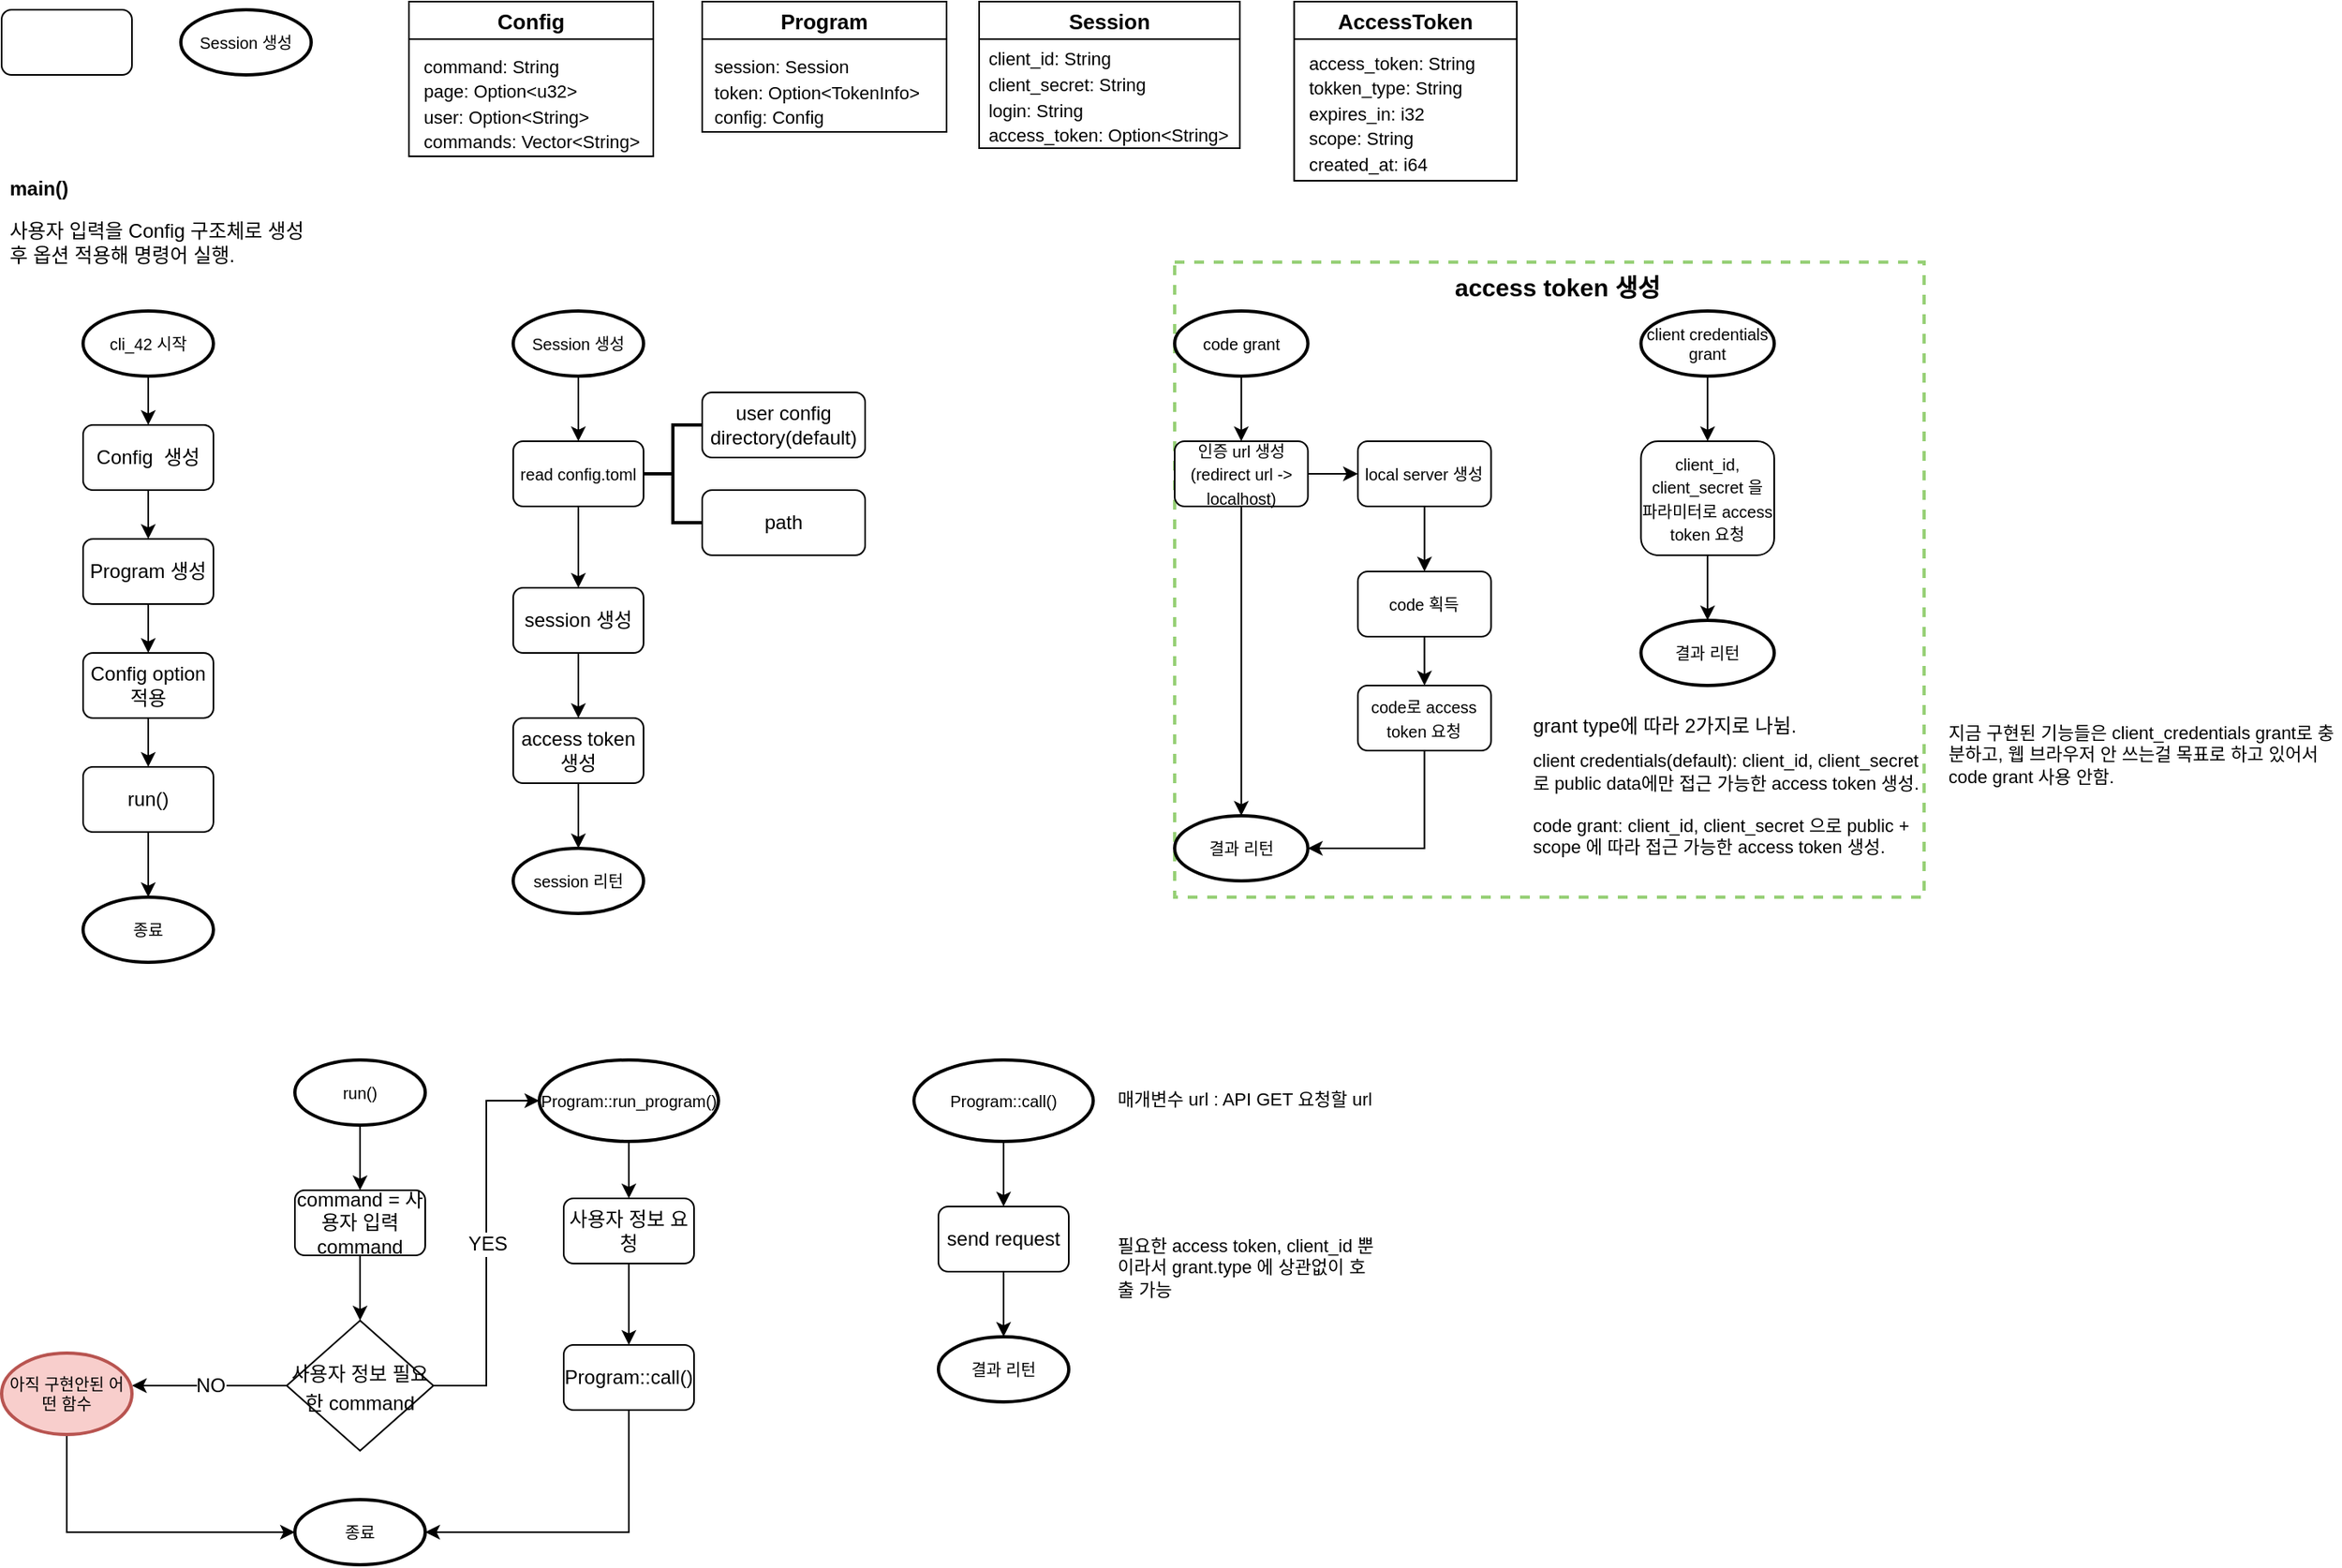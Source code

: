 <mxfile version="16.5.6" type="github">
  <diagram id="rfSWHlRA1yjYHvfrcOm9" name="main">
    <mxGraphModel dx="1425" dy="829" grid="1" gridSize="10" guides="1" tooltips="1" connect="1" arrows="1" fold="1" page="1" pageScale="1" pageWidth="827" pageHeight="1169" math="0" shadow="0">
      <root>
        <mxCell id="0" />
        <mxCell id="1" parent="0" />
        <mxCell id="764dK100W6ZVJjYmW9kR-3" value="" style="rounded=1;whiteSpace=wrap;html=1;" parent="1" vertex="1">
          <mxGeometry x="20" y="15" width="80" height="40" as="geometry" />
        </mxCell>
        <mxCell id="FwEQjmBujWVivrQduoge-21" style="edgeStyle=orthogonalEdgeStyle;rounded=0;orthogonalLoop=1;jettySize=auto;html=1;entryX=0.5;entryY=0;entryDx=0;entryDy=0;" edge="1" parent="1" source="FwEQjmBujWVivrQduoge-1" target="FwEQjmBujWVivrQduoge-14">
          <mxGeometry relative="1" as="geometry" />
        </mxCell>
        <mxCell id="FwEQjmBujWVivrQduoge-1" value="Config &amp;nbsp;생성" style="rounded=1;whiteSpace=wrap;html=1;" vertex="1" parent="1">
          <mxGeometry x="70" y="270" width="80" height="40" as="geometry" />
        </mxCell>
        <mxCell id="FwEQjmBujWVivrQduoge-22" style="edgeStyle=orthogonalEdgeStyle;rounded=0;orthogonalLoop=1;jettySize=auto;html=1;entryX=0.5;entryY=0;entryDx=0;entryDy=0;" edge="1" parent="1" source="FwEQjmBujWVivrQduoge-14" target="FwEQjmBujWVivrQduoge-16">
          <mxGeometry relative="1" as="geometry" />
        </mxCell>
        <mxCell id="FwEQjmBujWVivrQduoge-14" value="Program 생성" style="rounded=1;whiteSpace=wrap;html=1;" vertex="1" parent="1">
          <mxGeometry x="70" y="340" width="80" height="40" as="geometry" />
        </mxCell>
        <mxCell id="FwEQjmBujWVivrQduoge-53" value="" style="edgeStyle=orthogonalEdgeStyle;rounded=0;orthogonalLoop=1;jettySize=auto;html=1;fontSize=11;" edge="1" parent="1" source="FwEQjmBujWVivrQduoge-15" target="FwEQjmBujWVivrQduoge-52">
          <mxGeometry relative="1" as="geometry" />
        </mxCell>
        <mxCell id="FwEQjmBujWVivrQduoge-15" value="run()" style="rounded=1;whiteSpace=wrap;html=1;" vertex="1" parent="1">
          <mxGeometry x="70" y="480" width="80" height="40" as="geometry" />
        </mxCell>
        <mxCell id="FwEQjmBujWVivrQduoge-23" style="edgeStyle=orthogonalEdgeStyle;rounded=0;orthogonalLoop=1;jettySize=auto;html=1;" edge="1" parent="1" source="FwEQjmBujWVivrQduoge-16" target="FwEQjmBujWVivrQduoge-15">
          <mxGeometry relative="1" as="geometry" />
        </mxCell>
        <mxCell id="FwEQjmBujWVivrQduoge-16" value="Config option 적용" style="rounded=1;whiteSpace=wrap;html=1;" vertex="1" parent="1">
          <mxGeometry x="70" y="410" width="80" height="40" as="geometry" />
        </mxCell>
        <mxCell id="FwEQjmBujWVivrQduoge-28" value="&lt;h1 style=&quot;font-size: 12px&quot;&gt;&lt;font style=&quot;font-size: 12px&quot;&gt;main()&lt;/font&gt;&lt;/h1&gt;&lt;p style=&quot;font-size: 12px&quot;&gt;사용자 입력을 Config 구조체로 생성 후 옵션 적용해 명령어 실행.&lt;/p&gt;" style="text;html=1;strokeColor=none;fillColor=none;spacing=5;spacingTop=-20;whiteSpace=wrap;overflow=hidden;rounded=0;fontSize=11;" vertex="1" parent="1">
          <mxGeometry x="20" y="120" width="190" height="60" as="geometry" />
        </mxCell>
        <mxCell id="FwEQjmBujWVivrQduoge-31" value="Config" style="swimlane;fontSize=13;startSize=23;" vertex="1" parent="1">
          <mxGeometry x="270" y="10" width="150" height="95" as="geometry" />
        </mxCell>
        <mxCell id="FwEQjmBujWVivrQduoge-32" value="&lt;div style=&quot;text-align: left&quot;&gt;&lt;span style=&quot;font-size: 11px&quot;&gt;command: String&lt;/span&gt;&lt;/div&gt;&lt;div style=&quot;text-align: left&quot;&gt;&lt;span style=&quot;font-size: 11px&quot;&gt;page: Option&amp;lt;u32&amp;gt;&lt;/span&gt;&lt;/div&gt;&lt;div style=&quot;text-align: left&quot;&gt;&lt;span style=&quot;font-size: 11px&quot;&gt;user: Option&amp;lt;String&amp;gt;&lt;/span&gt;&lt;/div&gt;&lt;div style=&quot;text-align: left&quot;&gt;&lt;span style=&quot;font-size: 11px&quot;&gt;commands: Vector&amp;lt;String&amp;gt;&lt;/span&gt;&lt;/div&gt;&lt;div style=&quot;text-align: left&quot;&gt;&lt;span style=&quot;font-size: 11px&quot;&gt;&lt;br&gt;&lt;/span&gt;&lt;/div&gt;" style="text;html=1;align=center;verticalAlign=middle;resizable=0;points=[];autosize=1;strokeColor=none;fillColor=none;fontSize=13;" vertex="1" parent="FwEQjmBujWVivrQduoge-31">
          <mxGeometry y="25" width="150" height="90" as="geometry" />
        </mxCell>
        <mxCell id="7RItpEJKz6Ty_2nKmxKN-6" style="edgeStyle=orthogonalEdgeStyle;rounded=0;orthogonalLoop=1;jettySize=auto;html=1;fontSize=15;" edge="1" parent="1" source="FwEQjmBujWVivrQduoge-40" target="7RItpEJKz6Ty_2nKmxKN-5">
          <mxGeometry relative="1" as="geometry" />
        </mxCell>
        <mxCell id="FwEQjmBujWVivrQduoge-40" value="session 생성" style="rounded=1;whiteSpace=wrap;html=1;" vertex="1" parent="1">
          <mxGeometry x="334" y="370" width="80" height="40" as="geometry" />
        </mxCell>
        <mxCell id="FwEQjmBujWVivrQduoge-43" value="Program" style="swimlane;fontSize=13;startSize=23;" vertex="1" parent="1">
          <mxGeometry x="450" y="10" width="150" height="80" as="geometry" />
        </mxCell>
        <mxCell id="FwEQjmBujWVivrQduoge-44" value="&lt;div style=&quot;text-align: left&quot;&gt;&lt;span style=&quot;font-size: 11px&quot;&gt;session: Session&lt;/span&gt;&lt;/div&gt;&lt;div style=&quot;text-align: left&quot;&gt;&lt;span style=&quot;font-size: 11px&quot;&gt;token: Option&amp;lt;TokenInfo&amp;gt;&lt;/span&gt;&lt;/div&gt;&lt;div style=&quot;text-align: left&quot;&gt;&lt;span style=&quot;font-size: 11px&quot;&gt;config: Config&lt;/span&gt;&lt;/div&gt;" style="text;html=1;align=center;verticalAlign=middle;resizable=0;points=[];autosize=1;strokeColor=none;fillColor=none;fontSize=13;" vertex="1" parent="FwEQjmBujWVivrQduoge-43">
          <mxGeometry y="25" width="140" height="60" as="geometry" />
        </mxCell>
        <mxCell id="FwEQjmBujWVivrQduoge-45" value="Session" style="swimlane;fontSize=13;startSize=23;" vertex="1" parent="1">
          <mxGeometry x="620" y="10" width="160" height="90" as="geometry" />
        </mxCell>
        <mxCell id="FwEQjmBujWVivrQduoge-46" value="&lt;div style=&quot;text-align: left&quot;&gt;&lt;span style=&quot;font-size: 11px&quot;&gt;client_id: String&lt;/span&gt;&lt;/div&gt;&lt;div style=&quot;text-align: left&quot;&gt;&lt;span style=&quot;font-size: 11px&quot;&gt;client_secret: String&lt;/span&gt;&lt;/div&gt;&lt;div style=&quot;text-align: left&quot;&gt;&lt;span style=&quot;font-size: 11px&quot;&gt;login: String&lt;/span&gt;&lt;/div&gt;&lt;div style=&quot;text-align: left&quot;&gt;&lt;span style=&quot;font-size: 11px&quot;&gt;access_token: Option&amp;lt;String&amp;gt;&lt;/span&gt;&lt;/div&gt;" style="text;html=1;align=center;verticalAlign=middle;resizable=0;points=[];autosize=1;strokeColor=none;fillColor=none;fontSize=13;" vertex="1" parent="FwEQjmBujWVivrQduoge-45">
          <mxGeometry x="-1" y="23" width="160" height="70" as="geometry" />
        </mxCell>
        <mxCell id="FwEQjmBujWVivrQduoge-61" style="edgeStyle=orthogonalEdgeStyle;rounded=0;orthogonalLoop=1;jettySize=auto;html=1;fontSize=11;" edge="1" parent="1" source="FwEQjmBujWVivrQduoge-49" target="FwEQjmBujWVivrQduoge-39">
          <mxGeometry relative="1" as="geometry" />
        </mxCell>
        <mxCell id="FwEQjmBujWVivrQduoge-49" value="&lt;font size=&quot;1&quot;&gt;Session 생성&lt;/font&gt;" style="strokeWidth=2;html=1;shape=mxgraph.flowchart.start_1;whiteSpace=wrap;fontSize=10;" vertex="1" parent="1">
          <mxGeometry x="334" y="200" width="80" height="40" as="geometry" />
        </mxCell>
        <mxCell id="FwEQjmBujWVivrQduoge-51" style="edgeStyle=orthogonalEdgeStyle;rounded=0;orthogonalLoop=1;jettySize=auto;html=1;entryX=0.5;entryY=0;entryDx=0;entryDy=0;fontSize=11;" edge="1" parent="1" source="FwEQjmBujWVivrQduoge-50" target="FwEQjmBujWVivrQduoge-1">
          <mxGeometry relative="1" as="geometry" />
        </mxCell>
        <mxCell id="FwEQjmBujWVivrQduoge-50" value="&lt;font size=&quot;1&quot;&gt;cli_42 시작&lt;/font&gt;" style="strokeWidth=2;html=1;shape=mxgraph.flowchart.start_1;whiteSpace=wrap;fontSize=10;" vertex="1" parent="1">
          <mxGeometry x="70" y="200" width="80" height="40" as="geometry" />
        </mxCell>
        <mxCell id="FwEQjmBujWVivrQduoge-52" value="&lt;font size=&quot;1&quot;&gt;종료&lt;/font&gt;" style="strokeWidth=2;html=1;shape=mxgraph.flowchart.start_1;whiteSpace=wrap;fontSize=10;" vertex="1" parent="1">
          <mxGeometry x="70" y="560" width="80" height="40" as="geometry" />
        </mxCell>
        <mxCell id="FwEQjmBujWVivrQduoge-54" value="&lt;font size=&quot;1&quot;&gt;Session 생성&lt;/font&gt;" style="strokeWidth=2;html=1;shape=mxgraph.flowchart.start_1;whiteSpace=wrap;fontSize=10;" vertex="1" parent="1">
          <mxGeometry x="130" y="15" width="80" height="40" as="geometry" />
        </mxCell>
        <mxCell id="7RItpEJKz6Ty_2nKmxKN-20" style="edgeStyle=orthogonalEdgeStyle;rounded=0;orthogonalLoop=1;jettySize=auto;html=1;fontSize=12;" edge="1" parent="1" source="FwEQjmBujWVivrQduoge-56" target="7RItpEJKz6Ty_2nKmxKN-10">
          <mxGeometry relative="1" as="geometry" />
        </mxCell>
        <mxCell id="FwEQjmBujWVivrQduoge-56" value="&lt;font size=&quot;1&quot;&gt;run()&lt;/font&gt;" style="strokeWidth=2;html=1;shape=mxgraph.flowchart.start_1;whiteSpace=wrap;fontSize=10;" vertex="1" parent="1">
          <mxGeometry x="200" y="660" width="80" height="40" as="geometry" />
        </mxCell>
        <mxCell id="FwEQjmBujWVivrQduoge-60" value="" style="group" vertex="1" connectable="0" parent="1">
          <mxGeometry x="334" y="250" width="216" height="100" as="geometry" />
        </mxCell>
        <mxCell id="FwEQjmBujWVivrQduoge-39" value="&lt;font style=&quot;font-size: 10px&quot;&gt;read config.toml&lt;/font&gt;" style="rounded=1;whiteSpace=wrap;html=1;" vertex="1" parent="FwEQjmBujWVivrQduoge-60">
          <mxGeometry y="30" width="80" height="40" as="geometry" />
        </mxCell>
        <mxCell id="FwEQjmBujWVivrQduoge-57" value="" style="strokeWidth=2;html=1;shape=mxgraph.flowchart.annotation_2;align=left;labelPosition=right;pointerEvents=1;fontSize=11;" vertex="1" parent="FwEQjmBujWVivrQduoge-60">
          <mxGeometry x="80" y="20" width="36" height="60" as="geometry" />
        </mxCell>
        <mxCell id="FwEQjmBujWVivrQduoge-58" value="user config directory(default)" style="rounded=1;whiteSpace=wrap;html=1;" vertex="1" parent="FwEQjmBujWVivrQduoge-60">
          <mxGeometry x="116" width="100" height="40" as="geometry" />
        </mxCell>
        <mxCell id="FwEQjmBujWVivrQduoge-59" value="path" style="rounded=1;whiteSpace=wrap;html=1;" vertex="1" parent="FwEQjmBujWVivrQduoge-60">
          <mxGeometry x="116" y="60" width="100" height="40" as="geometry" />
        </mxCell>
        <mxCell id="FwEQjmBujWVivrQduoge-62" style="edgeStyle=orthogonalEdgeStyle;rounded=0;orthogonalLoop=1;jettySize=auto;html=1;entryX=0.5;entryY=0;entryDx=0;entryDy=0;fontSize=11;" edge="1" parent="1" source="FwEQjmBujWVivrQduoge-39" target="FwEQjmBujWVivrQduoge-40">
          <mxGeometry relative="1" as="geometry" />
        </mxCell>
        <mxCell id="FwEQjmBujWVivrQduoge-105" value="" style="group;strokeColor=#97D077;dashed=1;strokeWidth=2;" vertex="1" connectable="0" parent="1">
          <mxGeometry x="740" y="170" width="460" height="390" as="geometry" />
        </mxCell>
        <mxCell id="FwEQjmBujWVivrQduoge-99" value="" style="group;strokeColor=none;strokeWidth=2;rounded=0;fillColor=none;perimeterSpacing=0;glass=0;sketch=0;shadow=0;" vertex="1" connectable="0" parent="FwEQjmBujWVivrQduoge-105">
          <mxGeometry y="30" width="460" height="360" as="geometry" />
        </mxCell>
        <mxCell id="FwEQjmBujWVivrQduoge-63" value="&lt;font size=&quot;1&quot;&gt;code grant&lt;/font&gt;" style="strokeWidth=2;html=1;shape=mxgraph.flowchart.start_1;whiteSpace=wrap;fontSize=10;" vertex="1" parent="FwEQjmBujWVivrQduoge-99">
          <mxGeometry width="81.778" height="40" as="geometry" />
        </mxCell>
        <mxCell id="FwEQjmBujWVivrQduoge-64" value="&lt;font size=&quot;1&quot;&gt;인증 url 생성&lt;br&gt;(redirect url -&amp;gt; localhost)&lt;br&gt;&lt;/font&gt;" style="rounded=1;whiteSpace=wrap;html=1;" vertex="1" parent="FwEQjmBujWVivrQduoge-99">
          <mxGeometry y="80" width="81.778" height="40" as="geometry" />
        </mxCell>
        <mxCell id="FwEQjmBujWVivrQduoge-67" style="edgeStyle=orthogonalEdgeStyle;rounded=0;orthogonalLoop=1;jettySize=auto;html=1;fontSize=11;" edge="1" parent="FwEQjmBujWVivrQduoge-99" source="FwEQjmBujWVivrQduoge-63" target="FwEQjmBujWVivrQduoge-64">
          <mxGeometry relative="1" as="geometry" />
        </mxCell>
        <mxCell id="FwEQjmBujWVivrQduoge-65" value="&lt;font size=&quot;1&quot;&gt;local server 생성&lt;br&gt;&lt;/font&gt;" style="rounded=1;whiteSpace=wrap;html=1;" vertex="1" parent="FwEQjmBujWVivrQduoge-99">
          <mxGeometry x="112.444" y="80" width="81.778" height="40" as="geometry" />
        </mxCell>
        <mxCell id="FwEQjmBujWVivrQduoge-66" style="edgeStyle=orthogonalEdgeStyle;rounded=0;orthogonalLoop=1;jettySize=auto;html=1;fontSize=11;" edge="1" parent="FwEQjmBujWVivrQduoge-99" source="FwEQjmBujWVivrQduoge-64" target="FwEQjmBujWVivrQduoge-65">
          <mxGeometry relative="1" as="geometry" />
        </mxCell>
        <mxCell id="FwEQjmBujWVivrQduoge-70" value="&lt;font size=&quot;1&quot;&gt;결과 리턴&lt;/font&gt;" style="strokeWidth=2;html=1;shape=mxgraph.flowchart.start_1;whiteSpace=wrap;fontSize=10;" vertex="1" parent="FwEQjmBujWVivrQduoge-99">
          <mxGeometry y="310" width="81.778" height="40" as="geometry" />
        </mxCell>
        <mxCell id="FwEQjmBujWVivrQduoge-71" style="edgeStyle=orthogonalEdgeStyle;rounded=0;orthogonalLoop=1;jettySize=auto;html=1;fontSize=11;" edge="1" parent="FwEQjmBujWVivrQduoge-99" source="FwEQjmBujWVivrQduoge-64" target="FwEQjmBujWVivrQduoge-70">
          <mxGeometry relative="1" as="geometry" />
        </mxCell>
        <mxCell id="FwEQjmBujWVivrQduoge-87" value="&lt;font size=&quot;1&quot;&gt;code 획득&lt;br&gt;&lt;/font&gt;" style="rounded=1;whiteSpace=wrap;html=1;" vertex="1" parent="FwEQjmBujWVivrQduoge-99">
          <mxGeometry x="112.444" y="160" width="81.778" height="40" as="geometry" />
        </mxCell>
        <mxCell id="FwEQjmBujWVivrQduoge-91" style="edgeStyle=orthogonalEdgeStyle;rounded=0;orthogonalLoop=1;jettySize=auto;html=1;fontSize=11;" edge="1" parent="FwEQjmBujWVivrQduoge-99" source="FwEQjmBujWVivrQduoge-65" target="FwEQjmBujWVivrQduoge-87">
          <mxGeometry relative="1" as="geometry" />
        </mxCell>
        <mxCell id="FwEQjmBujWVivrQduoge-93" style="edgeStyle=orthogonalEdgeStyle;rounded=0;orthogonalLoop=1;jettySize=auto;html=1;entryX=1;entryY=0.5;entryDx=0;entryDy=0;entryPerimeter=0;fontSize=11;" edge="1" parent="FwEQjmBujWVivrQduoge-99" source="FwEQjmBujWVivrQduoge-88" target="FwEQjmBujWVivrQduoge-70">
          <mxGeometry relative="1" as="geometry">
            <Array as="points">
              <mxPoint x="153.333" y="330" />
            </Array>
          </mxGeometry>
        </mxCell>
        <mxCell id="FwEQjmBujWVivrQduoge-88" value="&lt;font size=&quot;1&quot;&gt;code로 access token 요청&lt;br&gt;&lt;/font&gt;" style="rounded=1;whiteSpace=wrap;html=1;" vertex="1" parent="FwEQjmBujWVivrQduoge-99">
          <mxGeometry x="112.444" y="230.0" width="81.778" height="40" as="geometry" />
        </mxCell>
        <mxCell id="FwEQjmBujWVivrQduoge-92" style="edgeStyle=orthogonalEdgeStyle;rounded=0;orthogonalLoop=1;jettySize=auto;html=1;entryX=0.5;entryY=0;entryDx=0;entryDy=0;fontSize=11;" edge="1" parent="FwEQjmBujWVivrQduoge-99" source="FwEQjmBujWVivrQduoge-87" target="FwEQjmBujWVivrQduoge-88">
          <mxGeometry relative="1" as="geometry" />
        </mxCell>
        <mxCell id="FwEQjmBujWVivrQduoge-94" value="&lt;font size=&quot;1&quot;&gt;client credentials grant&lt;/font&gt;" style="strokeWidth=2;html=1;shape=mxgraph.flowchart.start_1;whiteSpace=wrap;fontSize=10;" vertex="1" parent="FwEQjmBujWVivrQduoge-99">
          <mxGeometry x="286.222" width="81.778" height="40" as="geometry" />
        </mxCell>
        <mxCell id="FwEQjmBujWVivrQduoge-95" value="&lt;font size=&quot;1&quot;&gt;client_id, client_secret 을 파라미터로 access token 요청&lt;br&gt;&lt;/font&gt;" style="rounded=1;whiteSpace=wrap;html=1;" vertex="1" parent="FwEQjmBujWVivrQduoge-99">
          <mxGeometry x="286.222" y="80" width="81.778" height="70" as="geometry" />
        </mxCell>
        <mxCell id="FwEQjmBujWVivrQduoge-97" style="edgeStyle=orthogonalEdgeStyle;rounded=0;orthogonalLoop=1;jettySize=auto;html=1;fontSize=11;" edge="1" parent="FwEQjmBujWVivrQduoge-99" source="FwEQjmBujWVivrQduoge-94" target="FwEQjmBujWVivrQduoge-95">
          <mxGeometry relative="1" as="geometry" />
        </mxCell>
        <mxCell id="FwEQjmBujWVivrQduoge-96" value="&lt;font size=&quot;1&quot;&gt;결과 리턴&lt;/font&gt;" style="strokeWidth=2;html=1;shape=mxgraph.flowchart.start_1;whiteSpace=wrap;fontSize=10;" vertex="1" parent="FwEQjmBujWVivrQduoge-99">
          <mxGeometry x="286.222" y="190" width="81.778" height="40" as="geometry" />
        </mxCell>
        <mxCell id="FwEQjmBujWVivrQduoge-98" style="edgeStyle=orthogonalEdgeStyle;rounded=0;orthogonalLoop=1;jettySize=auto;html=1;entryX=0.5;entryY=0;entryDx=0;entryDy=0;entryPerimeter=0;fontSize=11;" edge="1" parent="FwEQjmBujWVivrQduoge-99" source="FwEQjmBujWVivrQduoge-95" target="FwEQjmBujWVivrQduoge-96">
          <mxGeometry relative="1" as="geometry" />
        </mxCell>
        <mxCell id="FwEQjmBujWVivrQduoge-41" value="&lt;h1 style=&quot;font-size: 12px&quot;&gt;&lt;span style=&quot;font-weight: normal&quot;&gt;grant type에 따라 2가지로 나뉨.&lt;/span&gt;&lt;/h1&gt;&lt;div&gt;client credentials(default): client_id, client_secret로 public data에만 접근 가능한 access token 생성.&lt;/div&gt;&lt;div&gt;&lt;br&gt;&lt;/div&gt;&lt;div&gt;code grant: client_id, client_secret 으로 public + scope 에 따라 접근 가능한 access token 생성.&amp;nbsp;&lt;/div&gt;" style="text;html=1;strokeColor=none;fillColor=none;spacing=5;spacingTop=-20;whiteSpace=wrap;overflow=hidden;rounded=0;fontSize=11;" vertex="1" parent="FwEQjmBujWVivrQduoge-99">
          <mxGeometry x="214.667" y="250.0" width="245.333" height="110" as="geometry" />
        </mxCell>
        <mxCell id="FwEQjmBujWVivrQduoge-104" value="&lt;b&gt;&lt;font style=&quot;font-size: 15px&quot;&gt;access token 생성&lt;/font&gt;&lt;/b&gt;" style="text;html=1;strokeColor=none;fillColor=none;align=center;verticalAlign=middle;whiteSpace=wrap;rounded=0;shadow=0;glass=0;sketch=0;fontSize=11;" vertex="1" parent="FwEQjmBujWVivrQduoge-105">
          <mxGeometry x="170" width="130" height="30" as="geometry" />
        </mxCell>
        <mxCell id="7RItpEJKz6Ty_2nKmxKN-2" value="AccessToken" style="swimlane;fontSize=13;startSize=23;" vertex="1" parent="1">
          <mxGeometry x="813.33" y="10" width="136.67" height="110" as="geometry" />
        </mxCell>
        <mxCell id="7RItpEJKz6Ty_2nKmxKN-3" value="&lt;div style=&quot;text-align: left&quot;&gt;&lt;span style=&quot;font-size: 11px&quot;&gt;access_token: String&lt;/span&gt;&lt;/div&gt;&lt;div style=&quot;text-align: left&quot;&gt;&lt;span style=&quot;font-size: 11px&quot;&gt;tokken_type: String&lt;/span&gt;&lt;/div&gt;&lt;div style=&quot;text-align: left&quot;&gt;&lt;span style=&quot;font-size: 11px&quot;&gt;expires_in: i32&lt;/span&gt;&lt;/div&gt;&lt;div style=&quot;text-align: left&quot;&gt;&lt;span style=&quot;font-size: 11px&quot;&gt;scope: String&lt;/span&gt;&lt;/div&gt;&lt;div style=&quot;text-align: left&quot;&gt;&lt;span style=&quot;font-size: 11px&quot;&gt;created_at: i64&lt;/span&gt;&lt;/div&gt;" style="text;html=1;align=center;verticalAlign=middle;resizable=0;points=[];autosize=1;strokeColor=none;fillColor=none;fontSize=13;" vertex="1" parent="7RItpEJKz6Ty_2nKmxKN-2">
          <mxGeometry y="23" width="120" height="90" as="geometry" />
        </mxCell>
        <mxCell id="7RItpEJKz6Ty_2nKmxKN-9" style="edgeStyle=orthogonalEdgeStyle;rounded=0;orthogonalLoop=1;jettySize=auto;html=1;fontSize=15;" edge="1" parent="1" source="7RItpEJKz6Ty_2nKmxKN-5" target="7RItpEJKz6Ty_2nKmxKN-8">
          <mxGeometry relative="1" as="geometry" />
        </mxCell>
        <mxCell id="7RItpEJKz6Ty_2nKmxKN-5" value="access token 생성" style="rounded=1;whiteSpace=wrap;html=1;" vertex="1" parent="1">
          <mxGeometry x="334" y="450" width="80" height="40" as="geometry" />
        </mxCell>
        <mxCell id="7RItpEJKz6Ty_2nKmxKN-8" value="&lt;font size=&quot;1&quot;&gt;session 리턴&lt;/font&gt;" style="strokeWidth=2;html=1;shape=mxgraph.flowchart.start_1;whiteSpace=wrap;fontSize=10;" vertex="1" parent="1">
          <mxGeometry x="334" y="530" width="80" height="40" as="geometry" />
        </mxCell>
        <mxCell id="7RItpEJKz6Ty_2nKmxKN-21" style="edgeStyle=orthogonalEdgeStyle;rounded=0;orthogonalLoop=1;jettySize=auto;html=1;entryX=0.5;entryY=0;entryDx=0;entryDy=0;entryPerimeter=0;fontSize=12;" edge="1" parent="1" source="7RItpEJKz6Ty_2nKmxKN-10" target="7RItpEJKz6Ty_2nKmxKN-15">
          <mxGeometry relative="1" as="geometry" />
        </mxCell>
        <mxCell id="7RItpEJKz6Ty_2nKmxKN-10" value="command = 사용자 입력 command" style="rounded=1;whiteSpace=wrap;html=1;" vertex="1" parent="1">
          <mxGeometry x="200" y="740" width="80" height="40" as="geometry" />
        </mxCell>
        <mxCell id="7RItpEJKz6Ty_2nKmxKN-38" style="edgeStyle=orthogonalEdgeStyle;rounded=0;orthogonalLoop=1;jettySize=auto;html=1;fontSize=12;" edge="1" parent="1" source="7RItpEJKz6Ty_2nKmxKN-12" target="7RItpEJKz6Ty_2nKmxKN-29">
          <mxGeometry relative="1" as="geometry" />
        </mxCell>
        <mxCell id="7RItpEJKz6Ty_2nKmxKN-12" value="&lt;font size=&quot;1&quot;&gt;Program::run_program()&lt;/font&gt;" style="strokeWidth=2;html=1;shape=mxgraph.flowchart.start_1;whiteSpace=wrap;fontSize=10;" vertex="1" parent="1">
          <mxGeometry x="350" y="660" width="110" height="50" as="geometry" />
        </mxCell>
        <mxCell id="7RItpEJKz6Ty_2nKmxKN-19" value="YES" style="edgeStyle=orthogonalEdgeStyle;rounded=0;orthogonalLoop=1;jettySize=auto;html=1;entryX=0;entryY=0.5;entryDx=0;entryDy=0;entryPerimeter=0;fontSize=12;" edge="1" parent="1" source="7RItpEJKz6Ty_2nKmxKN-15" target="7RItpEJKz6Ty_2nKmxKN-12">
          <mxGeometry relative="1" as="geometry" />
        </mxCell>
        <mxCell id="7RItpEJKz6Ty_2nKmxKN-23" value="NO" style="edgeStyle=orthogonalEdgeStyle;rounded=0;orthogonalLoop=1;jettySize=auto;html=1;fontSize=12;" edge="1" parent="1" source="7RItpEJKz6Ty_2nKmxKN-15">
          <mxGeometry relative="1" as="geometry">
            <mxPoint x="100" y="860.0" as="targetPoint" />
          </mxGeometry>
        </mxCell>
        <mxCell id="7RItpEJKz6Ty_2nKmxKN-15" value="&lt;span style=&quot;font-size: 12px&quot;&gt;사용자 정보 필요한 command&lt;/span&gt;" style="strokeWidth=1;html=1;shape=mxgraph.flowchart.decision;whiteSpace=wrap;rounded=0;shadow=0;glass=0;sketch=0;fontSize=15;fillColor=none;" vertex="1" parent="1">
          <mxGeometry x="195" y="820" width="90" height="80" as="geometry" />
        </mxCell>
        <mxCell id="7RItpEJKz6Ty_2nKmxKN-24" value="&lt;font size=&quot;1&quot;&gt;종료&lt;/font&gt;" style="strokeWidth=2;html=1;shape=mxgraph.flowchart.start_1;whiteSpace=wrap;fontSize=10;" vertex="1" parent="1">
          <mxGeometry x="200" y="930" width="80" height="40" as="geometry" />
        </mxCell>
        <mxCell id="7RItpEJKz6Ty_2nKmxKN-39" style="edgeStyle=orthogonalEdgeStyle;rounded=0;orthogonalLoop=1;jettySize=auto;html=1;fontSize=12;" edge="1" parent="1" source="7RItpEJKz6Ty_2nKmxKN-29" target="7RItpEJKz6Ty_2nKmxKN-37">
          <mxGeometry relative="1" as="geometry" />
        </mxCell>
        <mxCell id="7RItpEJKz6Ty_2nKmxKN-29" value="사용자 정보 요청" style="rounded=1;whiteSpace=wrap;html=1;" vertex="1" parent="1">
          <mxGeometry x="365" y="745" width="80" height="40" as="geometry" />
        </mxCell>
        <mxCell id="7RItpEJKz6Ty_2nKmxKN-32" value="&lt;br&gt;지금 구현된 기능들은 client_credentials grant로 충분하고, 웹 브라우저 안 쓰는걸 목표로 하고 있어서 code grant 사용 안함." style="text;html=1;strokeColor=none;fillColor=none;spacing=5;spacingTop=-20;whiteSpace=wrap;overflow=hidden;rounded=0;fontSize=11;" vertex="1" parent="1">
          <mxGeometry x="1210" y="450" width="245.33" height="50" as="geometry" />
        </mxCell>
        <mxCell id="7RItpEJKz6Ty_2nKmxKN-36" style="edgeStyle=orthogonalEdgeStyle;rounded=0;orthogonalLoop=1;jettySize=auto;html=1;fontSize=12;entryX=0;entryY=0.5;entryDx=0;entryDy=0;entryPerimeter=0;" edge="1" parent="1" source="7RItpEJKz6Ty_2nKmxKN-35" target="7RItpEJKz6Ty_2nKmxKN-24">
          <mxGeometry relative="1" as="geometry">
            <mxPoint x="60" y="1040.0" as="targetPoint" />
            <Array as="points">
              <mxPoint x="60" y="950" />
            </Array>
          </mxGeometry>
        </mxCell>
        <mxCell id="7RItpEJKz6Ty_2nKmxKN-35" value="&lt;font size=&quot;1&quot;&gt;아직 구현안된 어떤 함수&lt;/font&gt;" style="strokeWidth=2;html=1;shape=mxgraph.flowchart.start_1;whiteSpace=wrap;fontSize=10;fillColor=#f8cecc;strokeColor=#b85450;" vertex="1" parent="1">
          <mxGeometry x="20" y="840" width="80" height="50" as="geometry" />
        </mxCell>
        <mxCell id="7RItpEJKz6Ty_2nKmxKN-40" style="edgeStyle=orthogonalEdgeStyle;rounded=0;orthogonalLoop=1;jettySize=auto;html=1;entryX=1;entryY=0.5;entryDx=0;entryDy=0;entryPerimeter=0;fontSize=12;" edge="1" parent="1" source="7RItpEJKz6Ty_2nKmxKN-37" target="7RItpEJKz6Ty_2nKmxKN-24">
          <mxGeometry relative="1" as="geometry">
            <Array as="points">
              <mxPoint x="405" y="950" />
            </Array>
          </mxGeometry>
        </mxCell>
        <mxCell id="7RItpEJKz6Ty_2nKmxKN-37" value="Program::call()" style="rounded=1;whiteSpace=wrap;html=1;" vertex="1" parent="1">
          <mxGeometry x="365" y="835" width="80" height="40" as="geometry" />
        </mxCell>
        <mxCell id="7RItpEJKz6Ty_2nKmxKN-67" style="edgeStyle=orthogonalEdgeStyle;rounded=0;orthogonalLoop=1;jettySize=auto;html=1;entryX=0.5;entryY=0;entryDx=0;entryDy=0;fontSize=12;" edge="1" parent="1" source="7RItpEJKz6Ty_2nKmxKN-41" target="7RItpEJKz6Ty_2nKmxKN-65">
          <mxGeometry relative="1" as="geometry" />
        </mxCell>
        <mxCell id="7RItpEJKz6Ty_2nKmxKN-41" value="&lt;font size=&quot;1&quot;&gt;Program::call()&lt;/font&gt;" style="strokeWidth=2;html=1;shape=mxgraph.flowchart.start_1;whiteSpace=wrap;fontSize=10;" vertex="1" parent="1">
          <mxGeometry x="580" y="660" width="110" height="50" as="geometry" />
        </mxCell>
        <mxCell id="7RItpEJKz6Ty_2nKmxKN-64" value="&lt;br&gt;매개변수 url : API GET 요청할 url" style="text;html=1;strokeColor=none;fillColor=none;spacing=5;spacingTop=-20;whiteSpace=wrap;overflow=hidden;rounded=0;fontSize=11;" vertex="1" parent="1">
          <mxGeometry x="700" y="675" width="170" height="20" as="geometry" />
        </mxCell>
        <mxCell id="7RItpEJKz6Ty_2nKmxKN-69" style="edgeStyle=orthogonalEdgeStyle;rounded=0;orthogonalLoop=1;jettySize=auto;html=1;fontSize=12;" edge="1" parent="1" source="7RItpEJKz6Ty_2nKmxKN-65" target="7RItpEJKz6Ty_2nKmxKN-68">
          <mxGeometry relative="1" as="geometry" />
        </mxCell>
        <mxCell id="7RItpEJKz6Ty_2nKmxKN-65" value="send request" style="rounded=1;whiteSpace=wrap;html=1;" vertex="1" parent="1">
          <mxGeometry x="595" y="750" width="80" height="40" as="geometry" />
        </mxCell>
        <mxCell id="7RItpEJKz6Ty_2nKmxKN-66" value="&lt;br&gt;필요한 access token, client_id 뿐이라서 grant.type 에 상관없이 호출 가능" style="text;html=1;strokeColor=none;fillColor=none;spacing=5;spacingTop=-20;whiteSpace=wrap;overflow=hidden;rounded=0;fontSize=11;" vertex="1" parent="1">
          <mxGeometry x="700" y="765" width="170" height="45" as="geometry" />
        </mxCell>
        <mxCell id="7RItpEJKz6Ty_2nKmxKN-68" value="&lt;font size=&quot;1&quot;&gt;결과 리턴&lt;/font&gt;" style="strokeWidth=2;html=1;shape=mxgraph.flowchart.start_1;whiteSpace=wrap;fontSize=10;" vertex="1" parent="1">
          <mxGeometry x="595" y="830" width="80" height="40" as="geometry" />
        </mxCell>
      </root>
    </mxGraphModel>
  </diagram>
</mxfile>
